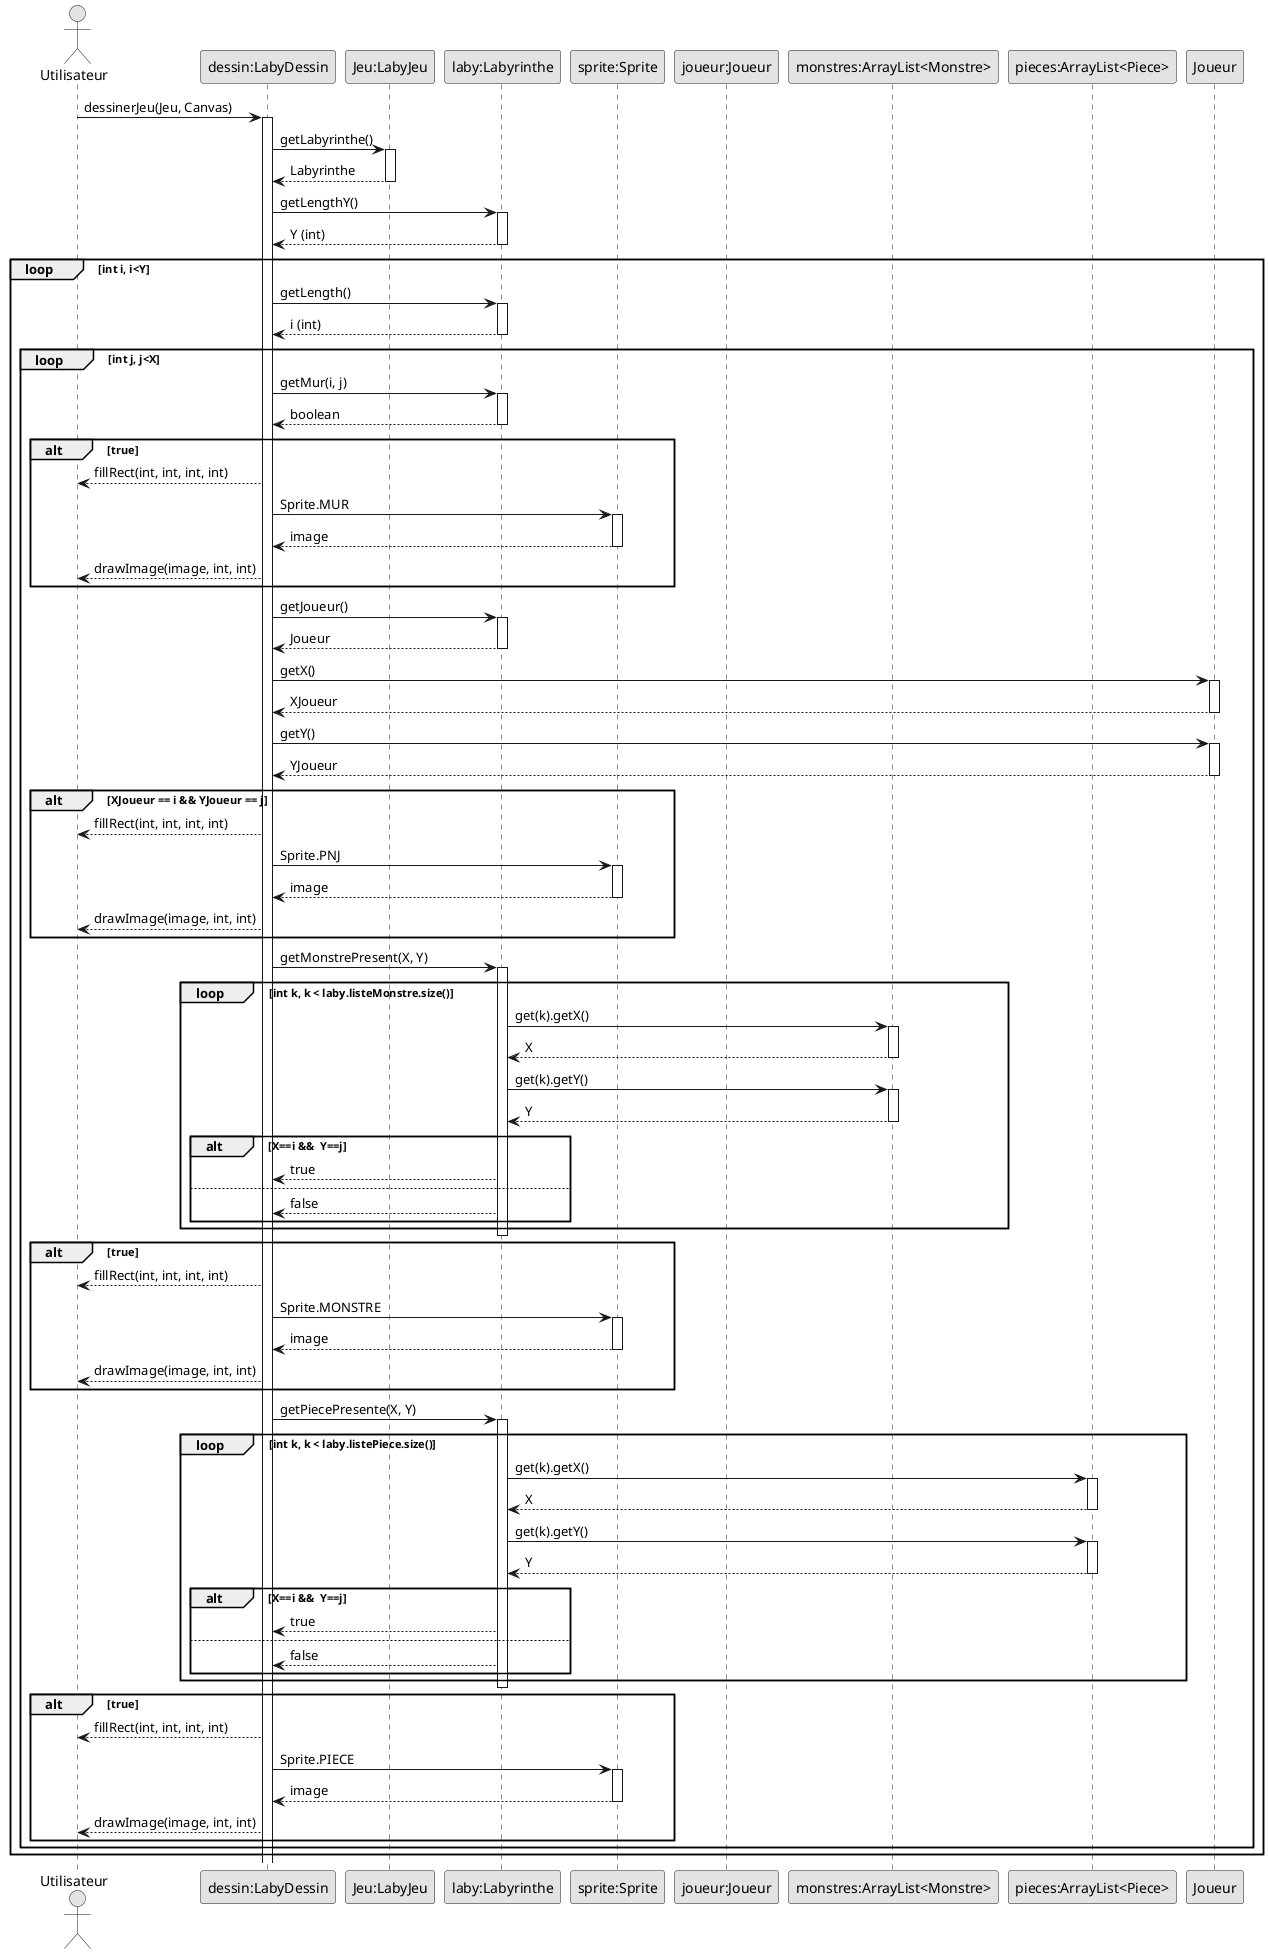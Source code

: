 @startuml
skinparam monochrome true

actor Utilisateur

participant "dessin:LabyDessin" as dessin
participant "Jeu:LabyJeu" as Jeu
participant "laby:Labyrinthe" as laby
participant "sprite:Sprite" as sprite
participant "joueur:Joueur" as joueur
participant "monstres:ArrayList<Monstre>" as monstres
participant "pieces:ArrayList<Piece>" as pieces

Utilisateur -> dessin: dessinerJeu(Jeu, Canvas)
activate dessin
dessin -> Jeu: getLabyrinthe()
activate Jeu
dessin <-- Jeu: Labyrinthe
deactivate Jeu
dessin -> laby: getLengthY()
activate laby
dessin <-- laby: Y (int)
deactivate laby
loop int i, i<Y
    dessin -> laby: getLength()
    activate laby
    dessin <-- laby: i (int)
    deactivate laby
    loop int j, j<X
       dessin -> laby: getMur(i, j)
       activate laby
       dessin <-- laby: boolean
       deactivate laby
       alt true
         Utilisateur <-- dessin: fillRect(int, int, int, int)
         dessin -> sprite: Sprite.MUR
         activate sprite
         dessin <-- sprite: image
         deactivate sprite
         Utilisateur <-- dessin: drawImage(image, int, int)
       end
       dessin -> laby: getJoueur()
       activate laby
       dessin <-- laby: Joueur
       deactivate laby
       dessin -> Joueur: getX()
       activate Joueur
       dessin <-- Joueur: XJoueur
       deactivate Joueur
       dessin -> Joueur: getY()
       activate Joueur
       dessin <-- Joueur: YJoueur
       deactivate Joueur
       alt XJoueur == i && YJoueur == j
         Utilisateur <-- dessin: fillRect(int, int, int, int)
         dessin -> sprite: Sprite.PNJ
         activate sprite
         dessin <-- sprite: image
         deactivate sprite
         Utilisateur <-- dessin: drawImage(image, int, int)
       end
       dessin -> laby: getMonstrePresent(X, Y)
       activate laby
       loop int k, k < laby.listeMonstre.size()
         laby -> monstres: get(k).getX()
         activate monstres
         laby <-- monstres: X
         deactivate monstres
         laby -> monstres: get(k).getY()
         activate monstres
         laby <-- monstres: Y
         deactivate monstres
         alt X==i &&  Y==j
            dessin <-- laby: true
         else
            dessin <-- laby: false
         end
       end
       deactivate laby
       alt true
         Utilisateur <-- dessin: fillRect(int, int, int, int)
         dessin -> sprite: Sprite.MONSTRE
         activate sprite
         dessin <-- sprite: image
         deactivate sprite
         Utilisateur <-- dessin: drawImage(image, int, int)
       end

       dessin -> laby: getPiecePresente(X, Y)
       activate laby
       loop int k, k < laby.listePiece.size()
         laby -> pieces: get(k).getX()
         activate pieces
         laby <-- pieces: X
         deactivate pieces
         laby -> pieces: get(k).getY()
         activate pieces
         laby <-- pieces: Y
         deactivate pieces
         alt X==i &&  Y==j
           dessin <-- laby: true
         else
           dessin <-- laby: false
         end
       end
       deactivate laby
       alt true
         Utilisateur <-- dessin: fillRect(int, int, int, int)
         dessin -> sprite: Sprite.PIECE
         activate sprite
         dessin <-- sprite: image
         deactivate sprite
         Utilisateur <-- dessin: drawImage(image, int, int)
       end




    end
end



@enduml
